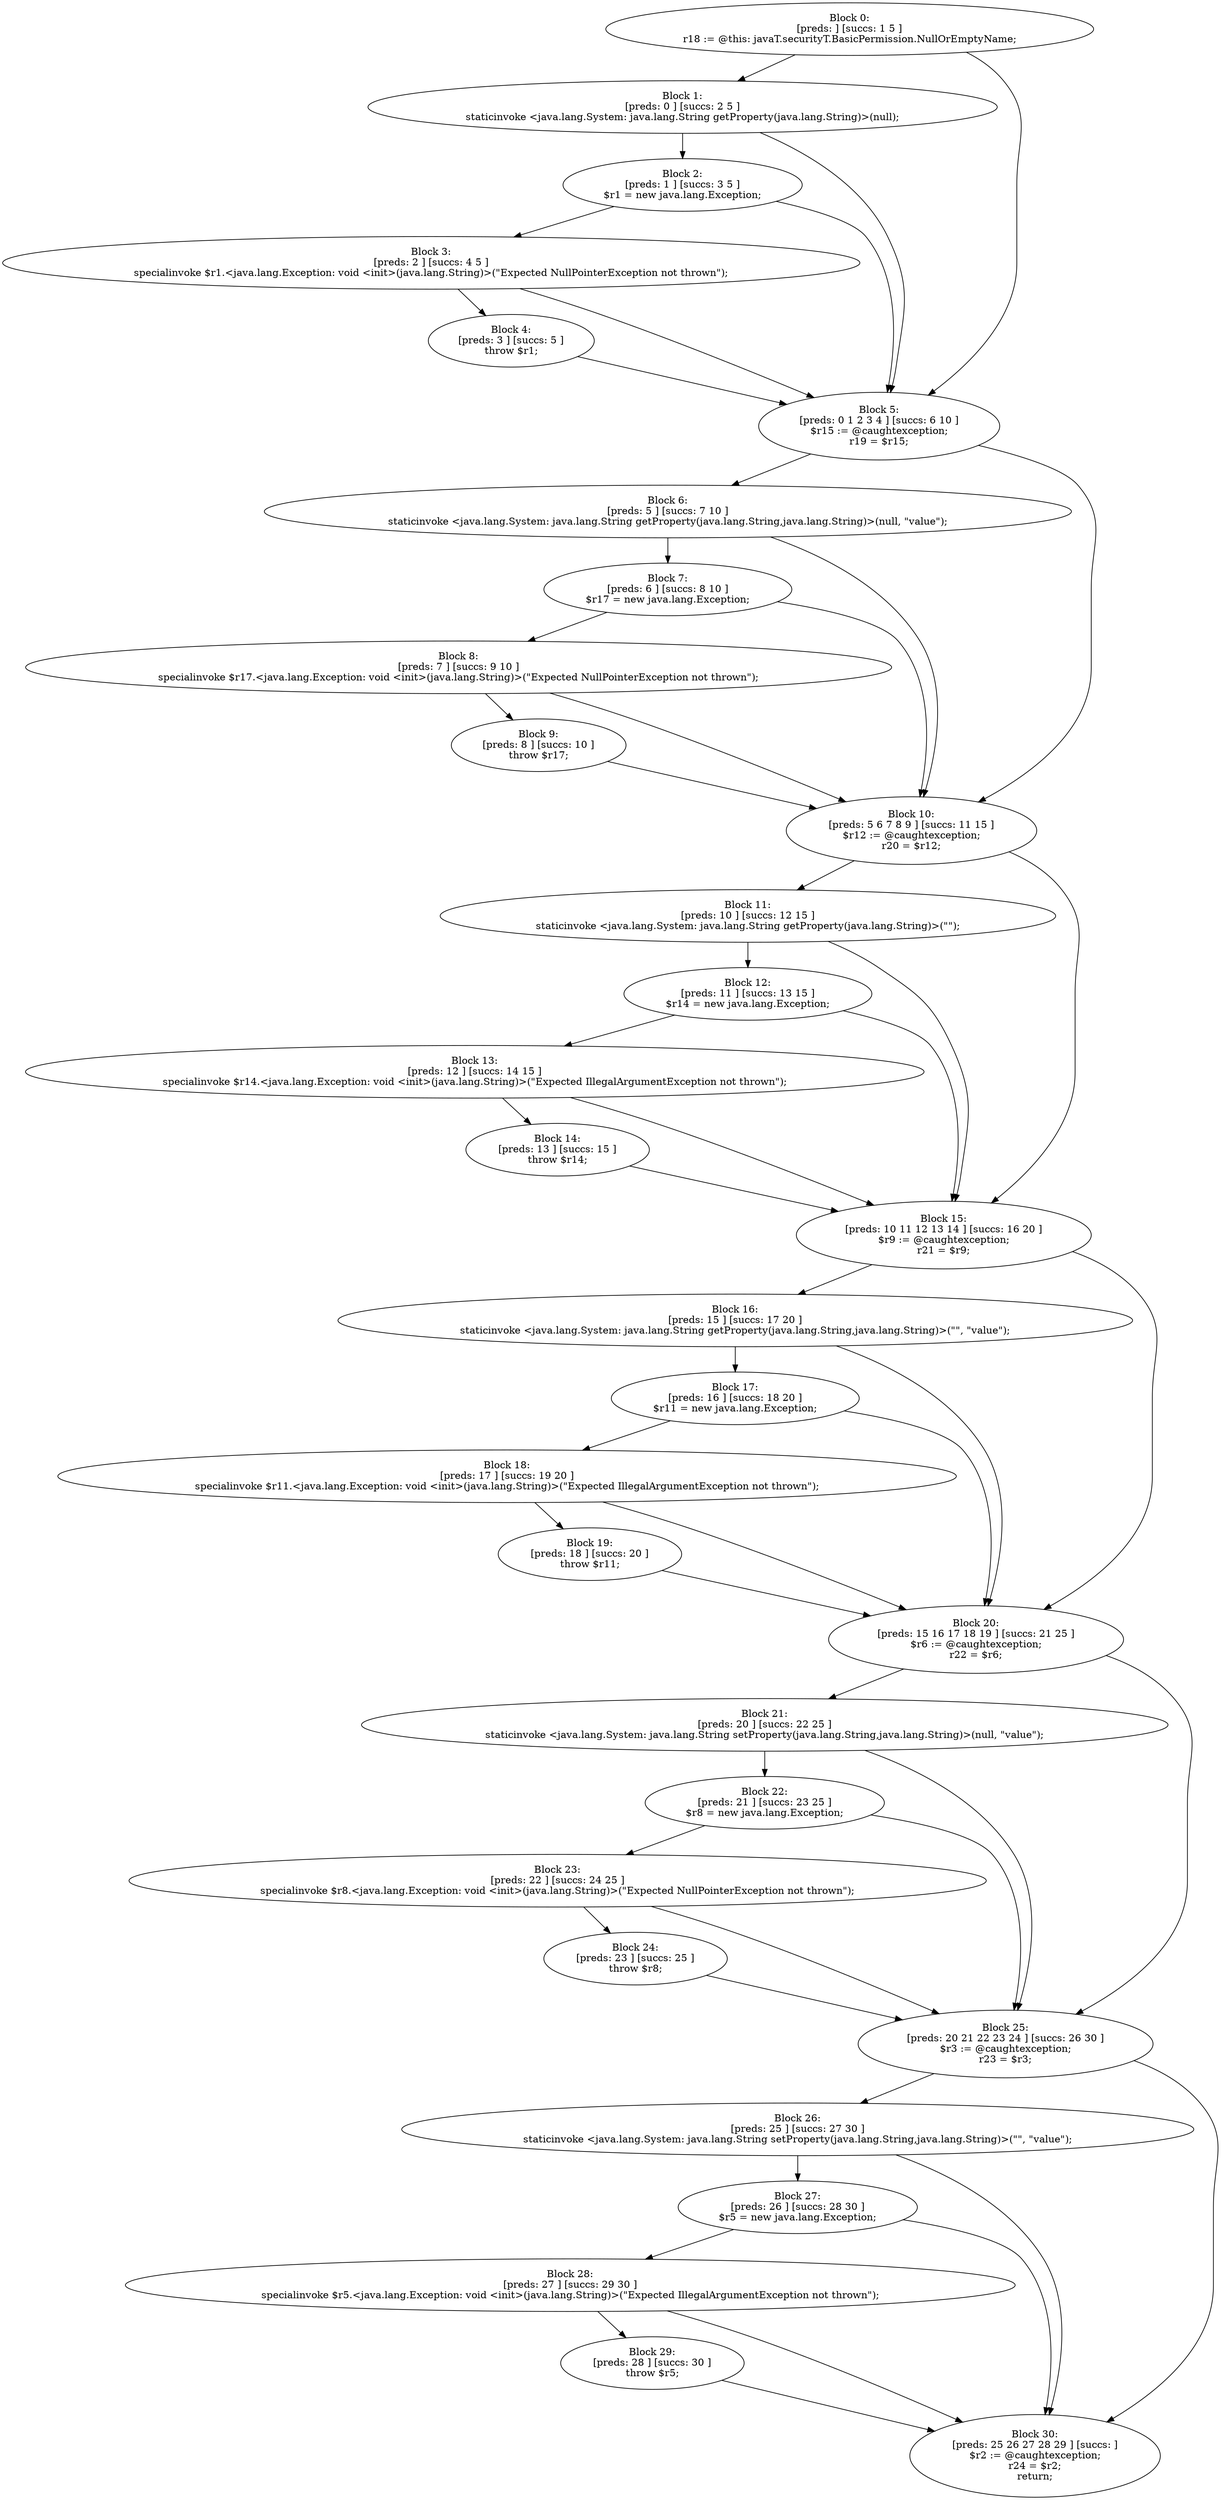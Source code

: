 digraph "unitGraph" {
    "Block 0:
[preds: ] [succs: 1 5 ]
r18 := @this: javaT.securityT.BasicPermission.NullOrEmptyName;
"
    "Block 1:
[preds: 0 ] [succs: 2 5 ]
staticinvoke <java.lang.System: java.lang.String getProperty(java.lang.String)>(null);
"
    "Block 2:
[preds: 1 ] [succs: 3 5 ]
$r1 = new java.lang.Exception;
"
    "Block 3:
[preds: 2 ] [succs: 4 5 ]
specialinvoke $r1.<java.lang.Exception: void <init>(java.lang.String)>(\"Expected NullPointerException not thrown\");
"
    "Block 4:
[preds: 3 ] [succs: 5 ]
throw $r1;
"
    "Block 5:
[preds: 0 1 2 3 4 ] [succs: 6 10 ]
$r15 := @caughtexception;
r19 = $r15;
"
    "Block 6:
[preds: 5 ] [succs: 7 10 ]
staticinvoke <java.lang.System: java.lang.String getProperty(java.lang.String,java.lang.String)>(null, \"value\");
"
    "Block 7:
[preds: 6 ] [succs: 8 10 ]
$r17 = new java.lang.Exception;
"
    "Block 8:
[preds: 7 ] [succs: 9 10 ]
specialinvoke $r17.<java.lang.Exception: void <init>(java.lang.String)>(\"Expected NullPointerException not thrown\");
"
    "Block 9:
[preds: 8 ] [succs: 10 ]
throw $r17;
"
    "Block 10:
[preds: 5 6 7 8 9 ] [succs: 11 15 ]
$r12 := @caughtexception;
r20 = $r12;
"
    "Block 11:
[preds: 10 ] [succs: 12 15 ]
staticinvoke <java.lang.System: java.lang.String getProperty(java.lang.String)>(\"\");
"
    "Block 12:
[preds: 11 ] [succs: 13 15 ]
$r14 = new java.lang.Exception;
"
    "Block 13:
[preds: 12 ] [succs: 14 15 ]
specialinvoke $r14.<java.lang.Exception: void <init>(java.lang.String)>(\"Expected IllegalArgumentException not thrown\");
"
    "Block 14:
[preds: 13 ] [succs: 15 ]
throw $r14;
"
    "Block 15:
[preds: 10 11 12 13 14 ] [succs: 16 20 ]
$r9 := @caughtexception;
r21 = $r9;
"
    "Block 16:
[preds: 15 ] [succs: 17 20 ]
staticinvoke <java.lang.System: java.lang.String getProperty(java.lang.String,java.lang.String)>(\"\", \"value\");
"
    "Block 17:
[preds: 16 ] [succs: 18 20 ]
$r11 = new java.lang.Exception;
"
    "Block 18:
[preds: 17 ] [succs: 19 20 ]
specialinvoke $r11.<java.lang.Exception: void <init>(java.lang.String)>(\"Expected IllegalArgumentException not thrown\");
"
    "Block 19:
[preds: 18 ] [succs: 20 ]
throw $r11;
"
    "Block 20:
[preds: 15 16 17 18 19 ] [succs: 21 25 ]
$r6 := @caughtexception;
r22 = $r6;
"
    "Block 21:
[preds: 20 ] [succs: 22 25 ]
staticinvoke <java.lang.System: java.lang.String setProperty(java.lang.String,java.lang.String)>(null, \"value\");
"
    "Block 22:
[preds: 21 ] [succs: 23 25 ]
$r8 = new java.lang.Exception;
"
    "Block 23:
[preds: 22 ] [succs: 24 25 ]
specialinvoke $r8.<java.lang.Exception: void <init>(java.lang.String)>(\"Expected NullPointerException not thrown\");
"
    "Block 24:
[preds: 23 ] [succs: 25 ]
throw $r8;
"
    "Block 25:
[preds: 20 21 22 23 24 ] [succs: 26 30 ]
$r3 := @caughtexception;
r23 = $r3;
"
    "Block 26:
[preds: 25 ] [succs: 27 30 ]
staticinvoke <java.lang.System: java.lang.String setProperty(java.lang.String,java.lang.String)>(\"\", \"value\");
"
    "Block 27:
[preds: 26 ] [succs: 28 30 ]
$r5 = new java.lang.Exception;
"
    "Block 28:
[preds: 27 ] [succs: 29 30 ]
specialinvoke $r5.<java.lang.Exception: void <init>(java.lang.String)>(\"Expected IllegalArgumentException not thrown\");
"
    "Block 29:
[preds: 28 ] [succs: 30 ]
throw $r5;
"
    "Block 30:
[preds: 25 26 27 28 29 ] [succs: ]
$r2 := @caughtexception;
r24 = $r2;
return;
"
    "Block 0:
[preds: ] [succs: 1 5 ]
r18 := @this: javaT.securityT.BasicPermission.NullOrEmptyName;
"->"Block 1:
[preds: 0 ] [succs: 2 5 ]
staticinvoke <java.lang.System: java.lang.String getProperty(java.lang.String)>(null);
";
    "Block 0:
[preds: ] [succs: 1 5 ]
r18 := @this: javaT.securityT.BasicPermission.NullOrEmptyName;
"->"Block 5:
[preds: 0 1 2 3 4 ] [succs: 6 10 ]
$r15 := @caughtexception;
r19 = $r15;
";
    "Block 1:
[preds: 0 ] [succs: 2 5 ]
staticinvoke <java.lang.System: java.lang.String getProperty(java.lang.String)>(null);
"->"Block 2:
[preds: 1 ] [succs: 3 5 ]
$r1 = new java.lang.Exception;
";
    "Block 1:
[preds: 0 ] [succs: 2 5 ]
staticinvoke <java.lang.System: java.lang.String getProperty(java.lang.String)>(null);
"->"Block 5:
[preds: 0 1 2 3 4 ] [succs: 6 10 ]
$r15 := @caughtexception;
r19 = $r15;
";
    "Block 2:
[preds: 1 ] [succs: 3 5 ]
$r1 = new java.lang.Exception;
"->"Block 3:
[preds: 2 ] [succs: 4 5 ]
specialinvoke $r1.<java.lang.Exception: void <init>(java.lang.String)>(\"Expected NullPointerException not thrown\");
";
    "Block 2:
[preds: 1 ] [succs: 3 5 ]
$r1 = new java.lang.Exception;
"->"Block 5:
[preds: 0 1 2 3 4 ] [succs: 6 10 ]
$r15 := @caughtexception;
r19 = $r15;
";
    "Block 3:
[preds: 2 ] [succs: 4 5 ]
specialinvoke $r1.<java.lang.Exception: void <init>(java.lang.String)>(\"Expected NullPointerException not thrown\");
"->"Block 4:
[preds: 3 ] [succs: 5 ]
throw $r1;
";
    "Block 3:
[preds: 2 ] [succs: 4 5 ]
specialinvoke $r1.<java.lang.Exception: void <init>(java.lang.String)>(\"Expected NullPointerException not thrown\");
"->"Block 5:
[preds: 0 1 2 3 4 ] [succs: 6 10 ]
$r15 := @caughtexception;
r19 = $r15;
";
    "Block 4:
[preds: 3 ] [succs: 5 ]
throw $r1;
"->"Block 5:
[preds: 0 1 2 3 4 ] [succs: 6 10 ]
$r15 := @caughtexception;
r19 = $r15;
";
    "Block 5:
[preds: 0 1 2 3 4 ] [succs: 6 10 ]
$r15 := @caughtexception;
r19 = $r15;
"->"Block 6:
[preds: 5 ] [succs: 7 10 ]
staticinvoke <java.lang.System: java.lang.String getProperty(java.lang.String,java.lang.String)>(null, \"value\");
";
    "Block 5:
[preds: 0 1 2 3 4 ] [succs: 6 10 ]
$r15 := @caughtexception;
r19 = $r15;
"->"Block 10:
[preds: 5 6 7 8 9 ] [succs: 11 15 ]
$r12 := @caughtexception;
r20 = $r12;
";
    "Block 6:
[preds: 5 ] [succs: 7 10 ]
staticinvoke <java.lang.System: java.lang.String getProperty(java.lang.String,java.lang.String)>(null, \"value\");
"->"Block 7:
[preds: 6 ] [succs: 8 10 ]
$r17 = new java.lang.Exception;
";
    "Block 6:
[preds: 5 ] [succs: 7 10 ]
staticinvoke <java.lang.System: java.lang.String getProperty(java.lang.String,java.lang.String)>(null, \"value\");
"->"Block 10:
[preds: 5 6 7 8 9 ] [succs: 11 15 ]
$r12 := @caughtexception;
r20 = $r12;
";
    "Block 7:
[preds: 6 ] [succs: 8 10 ]
$r17 = new java.lang.Exception;
"->"Block 8:
[preds: 7 ] [succs: 9 10 ]
specialinvoke $r17.<java.lang.Exception: void <init>(java.lang.String)>(\"Expected NullPointerException not thrown\");
";
    "Block 7:
[preds: 6 ] [succs: 8 10 ]
$r17 = new java.lang.Exception;
"->"Block 10:
[preds: 5 6 7 8 9 ] [succs: 11 15 ]
$r12 := @caughtexception;
r20 = $r12;
";
    "Block 8:
[preds: 7 ] [succs: 9 10 ]
specialinvoke $r17.<java.lang.Exception: void <init>(java.lang.String)>(\"Expected NullPointerException not thrown\");
"->"Block 9:
[preds: 8 ] [succs: 10 ]
throw $r17;
";
    "Block 8:
[preds: 7 ] [succs: 9 10 ]
specialinvoke $r17.<java.lang.Exception: void <init>(java.lang.String)>(\"Expected NullPointerException not thrown\");
"->"Block 10:
[preds: 5 6 7 8 9 ] [succs: 11 15 ]
$r12 := @caughtexception;
r20 = $r12;
";
    "Block 9:
[preds: 8 ] [succs: 10 ]
throw $r17;
"->"Block 10:
[preds: 5 6 7 8 9 ] [succs: 11 15 ]
$r12 := @caughtexception;
r20 = $r12;
";
    "Block 10:
[preds: 5 6 7 8 9 ] [succs: 11 15 ]
$r12 := @caughtexception;
r20 = $r12;
"->"Block 11:
[preds: 10 ] [succs: 12 15 ]
staticinvoke <java.lang.System: java.lang.String getProperty(java.lang.String)>(\"\");
";
    "Block 10:
[preds: 5 6 7 8 9 ] [succs: 11 15 ]
$r12 := @caughtexception;
r20 = $r12;
"->"Block 15:
[preds: 10 11 12 13 14 ] [succs: 16 20 ]
$r9 := @caughtexception;
r21 = $r9;
";
    "Block 11:
[preds: 10 ] [succs: 12 15 ]
staticinvoke <java.lang.System: java.lang.String getProperty(java.lang.String)>(\"\");
"->"Block 12:
[preds: 11 ] [succs: 13 15 ]
$r14 = new java.lang.Exception;
";
    "Block 11:
[preds: 10 ] [succs: 12 15 ]
staticinvoke <java.lang.System: java.lang.String getProperty(java.lang.String)>(\"\");
"->"Block 15:
[preds: 10 11 12 13 14 ] [succs: 16 20 ]
$r9 := @caughtexception;
r21 = $r9;
";
    "Block 12:
[preds: 11 ] [succs: 13 15 ]
$r14 = new java.lang.Exception;
"->"Block 13:
[preds: 12 ] [succs: 14 15 ]
specialinvoke $r14.<java.lang.Exception: void <init>(java.lang.String)>(\"Expected IllegalArgumentException not thrown\");
";
    "Block 12:
[preds: 11 ] [succs: 13 15 ]
$r14 = new java.lang.Exception;
"->"Block 15:
[preds: 10 11 12 13 14 ] [succs: 16 20 ]
$r9 := @caughtexception;
r21 = $r9;
";
    "Block 13:
[preds: 12 ] [succs: 14 15 ]
specialinvoke $r14.<java.lang.Exception: void <init>(java.lang.String)>(\"Expected IllegalArgumentException not thrown\");
"->"Block 14:
[preds: 13 ] [succs: 15 ]
throw $r14;
";
    "Block 13:
[preds: 12 ] [succs: 14 15 ]
specialinvoke $r14.<java.lang.Exception: void <init>(java.lang.String)>(\"Expected IllegalArgumentException not thrown\");
"->"Block 15:
[preds: 10 11 12 13 14 ] [succs: 16 20 ]
$r9 := @caughtexception;
r21 = $r9;
";
    "Block 14:
[preds: 13 ] [succs: 15 ]
throw $r14;
"->"Block 15:
[preds: 10 11 12 13 14 ] [succs: 16 20 ]
$r9 := @caughtexception;
r21 = $r9;
";
    "Block 15:
[preds: 10 11 12 13 14 ] [succs: 16 20 ]
$r9 := @caughtexception;
r21 = $r9;
"->"Block 16:
[preds: 15 ] [succs: 17 20 ]
staticinvoke <java.lang.System: java.lang.String getProperty(java.lang.String,java.lang.String)>(\"\", \"value\");
";
    "Block 15:
[preds: 10 11 12 13 14 ] [succs: 16 20 ]
$r9 := @caughtexception;
r21 = $r9;
"->"Block 20:
[preds: 15 16 17 18 19 ] [succs: 21 25 ]
$r6 := @caughtexception;
r22 = $r6;
";
    "Block 16:
[preds: 15 ] [succs: 17 20 ]
staticinvoke <java.lang.System: java.lang.String getProperty(java.lang.String,java.lang.String)>(\"\", \"value\");
"->"Block 17:
[preds: 16 ] [succs: 18 20 ]
$r11 = new java.lang.Exception;
";
    "Block 16:
[preds: 15 ] [succs: 17 20 ]
staticinvoke <java.lang.System: java.lang.String getProperty(java.lang.String,java.lang.String)>(\"\", \"value\");
"->"Block 20:
[preds: 15 16 17 18 19 ] [succs: 21 25 ]
$r6 := @caughtexception;
r22 = $r6;
";
    "Block 17:
[preds: 16 ] [succs: 18 20 ]
$r11 = new java.lang.Exception;
"->"Block 18:
[preds: 17 ] [succs: 19 20 ]
specialinvoke $r11.<java.lang.Exception: void <init>(java.lang.String)>(\"Expected IllegalArgumentException not thrown\");
";
    "Block 17:
[preds: 16 ] [succs: 18 20 ]
$r11 = new java.lang.Exception;
"->"Block 20:
[preds: 15 16 17 18 19 ] [succs: 21 25 ]
$r6 := @caughtexception;
r22 = $r6;
";
    "Block 18:
[preds: 17 ] [succs: 19 20 ]
specialinvoke $r11.<java.lang.Exception: void <init>(java.lang.String)>(\"Expected IllegalArgumentException not thrown\");
"->"Block 19:
[preds: 18 ] [succs: 20 ]
throw $r11;
";
    "Block 18:
[preds: 17 ] [succs: 19 20 ]
specialinvoke $r11.<java.lang.Exception: void <init>(java.lang.String)>(\"Expected IllegalArgumentException not thrown\");
"->"Block 20:
[preds: 15 16 17 18 19 ] [succs: 21 25 ]
$r6 := @caughtexception;
r22 = $r6;
";
    "Block 19:
[preds: 18 ] [succs: 20 ]
throw $r11;
"->"Block 20:
[preds: 15 16 17 18 19 ] [succs: 21 25 ]
$r6 := @caughtexception;
r22 = $r6;
";
    "Block 20:
[preds: 15 16 17 18 19 ] [succs: 21 25 ]
$r6 := @caughtexception;
r22 = $r6;
"->"Block 21:
[preds: 20 ] [succs: 22 25 ]
staticinvoke <java.lang.System: java.lang.String setProperty(java.lang.String,java.lang.String)>(null, \"value\");
";
    "Block 20:
[preds: 15 16 17 18 19 ] [succs: 21 25 ]
$r6 := @caughtexception;
r22 = $r6;
"->"Block 25:
[preds: 20 21 22 23 24 ] [succs: 26 30 ]
$r3 := @caughtexception;
r23 = $r3;
";
    "Block 21:
[preds: 20 ] [succs: 22 25 ]
staticinvoke <java.lang.System: java.lang.String setProperty(java.lang.String,java.lang.String)>(null, \"value\");
"->"Block 22:
[preds: 21 ] [succs: 23 25 ]
$r8 = new java.lang.Exception;
";
    "Block 21:
[preds: 20 ] [succs: 22 25 ]
staticinvoke <java.lang.System: java.lang.String setProperty(java.lang.String,java.lang.String)>(null, \"value\");
"->"Block 25:
[preds: 20 21 22 23 24 ] [succs: 26 30 ]
$r3 := @caughtexception;
r23 = $r3;
";
    "Block 22:
[preds: 21 ] [succs: 23 25 ]
$r8 = new java.lang.Exception;
"->"Block 23:
[preds: 22 ] [succs: 24 25 ]
specialinvoke $r8.<java.lang.Exception: void <init>(java.lang.String)>(\"Expected NullPointerException not thrown\");
";
    "Block 22:
[preds: 21 ] [succs: 23 25 ]
$r8 = new java.lang.Exception;
"->"Block 25:
[preds: 20 21 22 23 24 ] [succs: 26 30 ]
$r3 := @caughtexception;
r23 = $r3;
";
    "Block 23:
[preds: 22 ] [succs: 24 25 ]
specialinvoke $r8.<java.lang.Exception: void <init>(java.lang.String)>(\"Expected NullPointerException not thrown\");
"->"Block 24:
[preds: 23 ] [succs: 25 ]
throw $r8;
";
    "Block 23:
[preds: 22 ] [succs: 24 25 ]
specialinvoke $r8.<java.lang.Exception: void <init>(java.lang.String)>(\"Expected NullPointerException not thrown\");
"->"Block 25:
[preds: 20 21 22 23 24 ] [succs: 26 30 ]
$r3 := @caughtexception;
r23 = $r3;
";
    "Block 24:
[preds: 23 ] [succs: 25 ]
throw $r8;
"->"Block 25:
[preds: 20 21 22 23 24 ] [succs: 26 30 ]
$r3 := @caughtexception;
r23 = $r3;
";
    "Block 25:
[preds: 20 21 22 23 24 ] [succs: 26 30 ]
$r3 := @caughtexception;
r23 = $r3;
"->"Block 26:
[preds: 25 ] [succs: 27 30 ]
staticinvoke <java.lang.System: java.lang.String setProperty(java.lang.String,java.lang.String)>(\"\", \"value\");
";
    "Block 25:
[preds: 20 21 22 23 24 ] [succs: 26 30 ]
$r3 := @caughtexception;
r23 = $r3;
"->"Block 30:
[preds: 25 26 27 28 29 ] [succs: ]
$r2 := @caughtexception;
r24 = $r2;
return;
";
    "Block 26:
[preds: 25 ] [succs: 27 30 ]
staticinvoke <java.lang.System: java.lang.String setProperty(java.lang.String,java.lang.String)>(\"\", \"value\");
"->"Block 27:
[preds: 26 ] [succs: 28 30 ]
$r5 = new java.lang.Exception;
";
    "Block 26:
[preds: 25 ] [succs: 27 30 ]
staticinvoke <java.lang.System: java.lang.String setProperty(java.lang.String,java.lang.String)>(\"\", \"value\");
"->"Block 30:
[preds: 25 26 27 28 29 ] [succs: ]
$r2 := @caughtexception;
r24 = $r2;
return;
";
    "Block 27:
[preds: 26 ] [succs: 28 30 ]
$r5 = new java.lang.Exception;
"->"Block 28:
[preds: 27 ] [succs: 29 30 ]
specialinvoke $r5.<java.lang.Exception: void <init>(java.lang.String)>(\"Expected IllegalArgumentException not thrown\");
";
    "Block 27:
[preds: 26 ] [succs: 28 30 ]
$r5 = new java.lang.Exception;
"->"Block 30:
[preds: 25 26 27 28 29 ] [succs: ]
$r2 := @caughtexception;
r24 = $r2;
return;
";
    "Block 28:
[preds: 27 ] [succs: 29 30 ]
specialinvoke $r5.<java.lang.Exception: void <init>(java.lang.String)>(\"Expected IllegalArgumentException not thrown\");
"->"Block 29:
[preds: 28 ] [succs: 30 ]
throw $r5;
";
    "Block 28:
[preds: 27 ] [succs: 29 30 ]
specialinvoke $r5.<java.lang.Exception: void <init>(java.lang.String)>(\"Expected IllegalArgumentException not thrown\");
"->"Block 30:
[preds: 25 26 27 28 29 ] [succs: ]
$r2 := @caughtexception;
r24 = $r2;
return;
";
    "Block 29:
[preds: 28 ] [succs: 30 ]
throw $r5;
"->"Block 30:
[preds: 25 26 27 28 29 ] [succs: ]
$r2 := @caughtexception;
r24 = $r2;
return;
";
}
